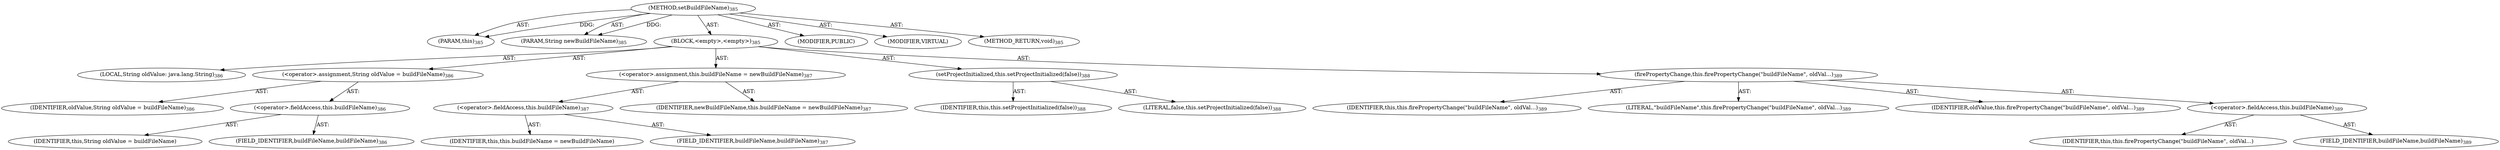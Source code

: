 digraph "setBuildFileName" {  
"111669149722" [label = <(METHOD,setBuildFileName)<SUB>385</SUB>> ]
"115964117007" [label = <(PARAM,this)<SUB>385</SUB>> ]
"115964117042" [label = <(PARAM,String newBuildFileName)<SUB>385</SUB>> ]
"25769803815" [label = <(BLOCK,&lt;empty&gt;,&lt;empty&gt;)<SUB>385</SUB>> ]
"94489280520" [label = <(LOCAL,String oldValue: java.lang.String)<SUB>386</SUB>> ]
"30064771195" [label = <(&lt;operator&gt;.assignment,String oldValue = buildFileName)<SUB>386</SUB>> ]
"68719476855" [label = <(IDENTIFIER,oldValue,String oldValue = buildFileName)<SUB>386</SUB>> ]
"30064771196" [label = <(&lt;operator&gt;.fieldAccess,this.buildFileName)<SUB>386</SUB>> ]
"68719476856" [label = <(IDENTIFIER,this,String oldValue = buildFileName)> ]
"55834574877" [label = <(FIELD_IDENTIFIER,buildFileName,buildFileName)<SUB>386</SUB>> ]
"30064771197" [label = <(&lt;operator&gt;.assignment,this.buildFileName = newBuildFileName)<SUB>387</SUB>> ]
"30064771198" [label = <(&lt;operator&gt;.fieldAccess,this.buildFileName)<SUB>387</SUB>> ]
"68719476857" [label = <(IDENTIFIER,this,this.buildFileName = newBuildFileName)> ]
"55834574878" [label = <(FIELD_IDENTIFIER,buildFileName,buildFileName)<SUB>387</SUB>> ]
"68719476858" [label = <(IDENTIFIER,newBuildFileName,this.buildFileName = newBuildFileName)<SUB>387</SUB>> ]
"30064771199" [label = <(setProjectInitialized,this.setProjectInitialized(false))<SUB>388</SUB>> ]
"68719476758" [label = <(IDENTIFIER,this,this.setProjectInitialized(false))<SUB>388</SUB>> ]
"90194313229" [label = <(LITERAL,false,this.setProjectInitialized(false))<SUB>388</SUB>> ]
"30064771200" [label = <(firePropertyChange,this.firePropertyChange(&quot;buildFileName&quot;, oldVal...)<SUB>389</SUB>> ]
"68719476759" [label = <(IDENTIFIER,this,this.firePropertyChange(&quot;buildFileName&quot;, oldVal...)<SUB>389</SUB>> ]
"90194313230" [label = <(LITERAL,&quot;buildFileName&quot;,this.firePropertyChange(&quot;buildFileName&quot;, oldVal...)<SUB>389</SUB>> ]
"68719476859" [label = <(IDENTIFIER,oldValue,this.firePropertyChange(&quot;buildFileName&quot;, oldVal...)<SUB>389</SUB>> ]
"30064771201" [label = <(&lt;operator&gt;.fieldAccess,this.buildFileName)<SUB>389</SUB>> ]
"68719476860" [label = <(IDENTIFIER,this,this.firePropertyChange(&quot;buildFileName&quot;, oldVal...)> ]
"55834574879" [label = <(FIELD_IDENTIFIER,buildFileName,buildFileName)<SUB>389</SUB>> ]
"133143986240" [label = <(MODIFIER,PUBLIC)> ]
"133143986241" [label = <(MODIFIER,VIRTUAL)> ]
"128849018906" [label = <(METHOD_RETURN,void)<SUB>385</SUB>> ]
  "111669149722" -> "115964117007"  [ label = "AST: "] 
  "111669149722" -> "115964117042"  [ label = "AST: "] 
  "111669149722" -> "25769803815"  [ label = "AST: "] 
  "111669149722" -> "133143986240"  [ label = "AST: "] 
  "111669149722" -> "133143986241"  [ label = "AST: "] 
  "111669149722" -> "128849018906"  [ label = "AST: "] 
  "25769803815" -> "94489280520"  [ label = "AST: "] 
  "25769803815" -> "30064771195"  [ label = "AST: "] 
  "25769803815" -> "30064771197"  [ label = "AST: "] 
  "25769803815" -> "30064771199"  [ label = "AST: "] 
  "25769803815" -> "30064771200"  [ label = "AST: "] 
  "30064771195" -> "68719476855"  [ label = "AST: "] 
  "30064771195" -> "30064771196"  [ label = "AST: "] 
  "30064771196" -> "68719476856"  [ label = "AST: "] 
  "30064771196" -> "55834574877"  [ label = "AST: "] 
  "30064771197" -> "30064771198"  [ label = "AST: "] 
  "30064771197" -> "68719476858"  [ label = "AST: "] 
  "30064771198" -> "68719476857"  [ label = "AST: "] 
  "30064771198" -> "55834574878"  [ label = "AST: "] 
  "30064771199" -> "68719476758"  [ label = "AST: "] 
  "30064771199" -> "90194313229"  [ label = "AST: "] 
  "30064771200" -> "68719476759"  [ label = "AST: "] 
  "30064771200" -> "90194313230"  [ label = "AST: "] 
  "30064771200" -> "68719476859"  [ label = "AST: "] 
  "30064771200" -> "30064771201"  [ label = "AST: "] 
  "30064771201" -> "68719476860"  [ label = "AST: "] 
  "30064771201" -> "55834574879"  [ label = "AST: "] 
  "111669149722" -> "115964117007"  [ label = "DDG: "] 
  "111669149722" -> "115964117042"  [ label = "DDG: "] 
}
